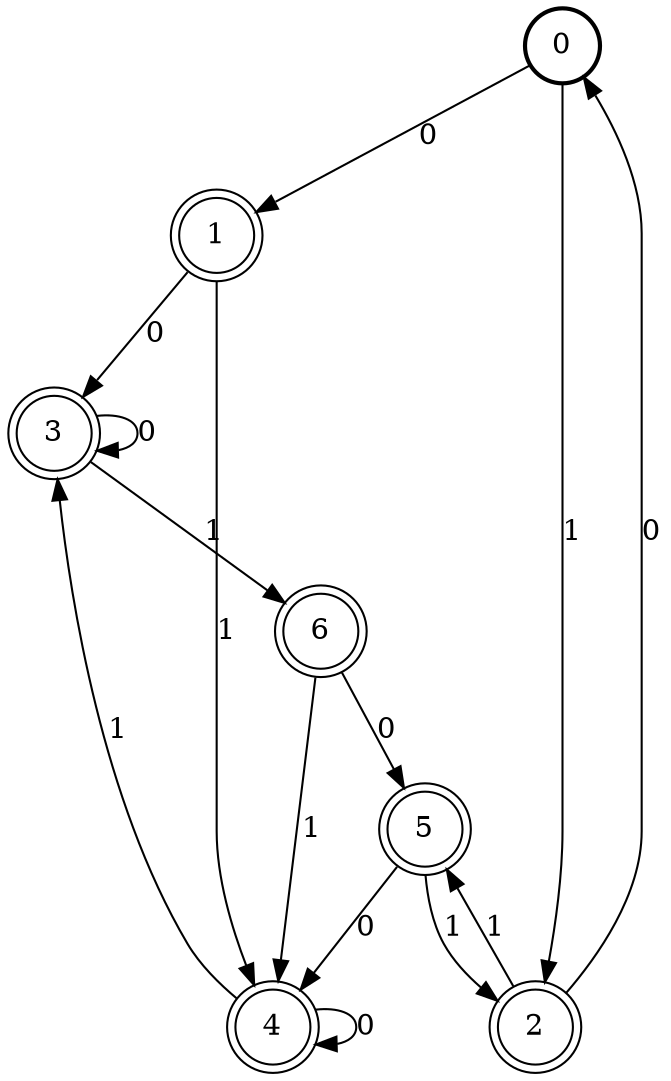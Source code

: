 digraph Automat {
    node [shape = circle];
    0 [style = "bold"];
    0 -> 1 [label = "0"];
    0 -> 2 [label = "1"];
    1 [peripheries=2]
    1 -> 3 [label = "0"];
    1 -> 4 [label = "1"];
    2 [peripheries=2]
    2 -> 0 [label = "0"];
    2 -> 5 [label = "1"];
    3 [peripheries=2]
    3 -> 3 [label = "0"];
    3 -> 6 [label = "1"];
    4 [peripheries=2]
    4 -> 4 [label = "0"];
    4 -> 3 [label = "1"];
    5 [peripheries=2]
    5 -> 4 [label = "0"];
    5 -> 2 [label = "1"];
    6 [peripheries=2]
    6 -> 5 [label = "0"];
    6 -> 4 [label = "1"];
}
